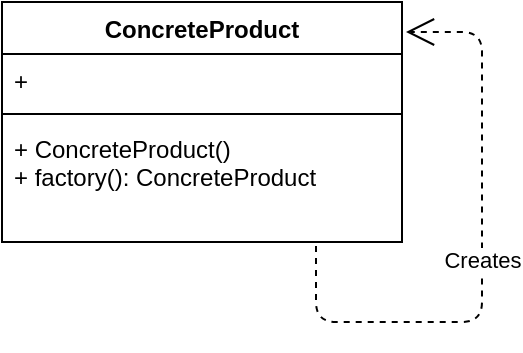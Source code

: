 <mxfile version="14.5.1" type="device"><diagram id="-JmSO0Mq-d-gIaE5dRgZ" name="第 1 页"><mxGraphModel dx="1186" dy="725" grid="1" gridSize="10" guides="1" tooltips="1" connect="1" arrows="1" fold="1" page="1" pageScale="1" pageWidth="827" pageHeight="1169" math="0" shadow="0"><root><mxCell id="0"/><mxCell id="1" parent="0"/><mxCell id="WU6ePTAGxTZ8N5XfRhDP-1" value="ConcreteProduct" style="swimlane;fontStyle=1;align=center;verticalAlign=top;childLayout=stackLayout;horizontal=1;startSize=26;horizontalStack=0;resizeParent=1;resizeParentMax=0;resizeLast=0;collapsible=1;marginBottom=0;" vertex="1" parent="1"><mxGeometry x="40" y="40" width="200" height="120" as="geometry"/></mxCell><mxCell id="WU6ePTAGxTZ8N5XfRhDP-2" value="+ " style="text;strokeColor=none;fillColor=none;align=left;verticalAlign=top;spacingLeft=4;spacingRight=4;overflow=hidden;rotatable=0;points=[[0,0.5],[1,0.5]];portConstraint=eastwest;" vertex="1" parent="WU6ePTAGxTZ8N5XfRhDP-1"><mxGeometry y="26" width="200" height="26" as="geometry"/></mxCell><mxCell id="WU6ePTAGxTZ8N5XfRhDP-3" value="" style="line;strokeWidth=1;fillColor=none;align=left;verticalAlign=middle;spacingTop=-1;spacingLeft=3;spacingRight=3;rotatable=0;labelPosition=right;points=[];portConstraint=eastwest;" vertex="1" parent="WU6ePTAGxTZ8N5XfRhDP-1"><mxGeometry y="52" width="200" height="8" as="geometry"/></mxCell><mxCell id="WU6ePTAGxTZ8N5XfRhDP-4" value="+ ConcreteProduct()&#10;+ factory(): ConcreteProduct" style="text;strokeColor=none;fillColor=none;align=left;verticalAlign=top;spacingLeft=4;spacingRight=4;overflow=hidden;rotatable=0;points=[[0,0.5],[1,0.5]];portConstraint=eastwest;" vertex="1" parent="WU6ePTAGxTZ8N5XfRhDP-1"><mxGeometry y="60" width="200" height="60" as="geometry"/></mxCell><mxCell id="WU6ePTAGxTZ8N5XfRhDP-5" value="Creates" style="endArrow=open;endSize=12;dashed=1;html=1;exitX=0.785;exitY=1.033;exitDx=0;exitDy=0;exitPerimeter=0;entryX=1.01;entryY=0.125;entryDx=0;entryDy=0;entryPerimeter=0;" edge="1" parent="WU6ePTAGxTZ8N5XfRhDP-1" source="WU6ePTAGxTZ8N5XfRhDP-4" target="WU6ePTAGxTZ8N5XfRhDP-1"><mxGeometry width="160" relative="1" as="geometry"><mxPoint x="120" y="170" as="sourcePoint"/><mxPoint x="280" y="170" as="targetPoint"/><Array as="points"><mxPoint x="157" y="160"/><mxPoint x="240" y="160"/><mxPoint x="240" y="15"/></Array></mxGeometry></mxCell></root></mxGraphModel></diagram></mxfile>